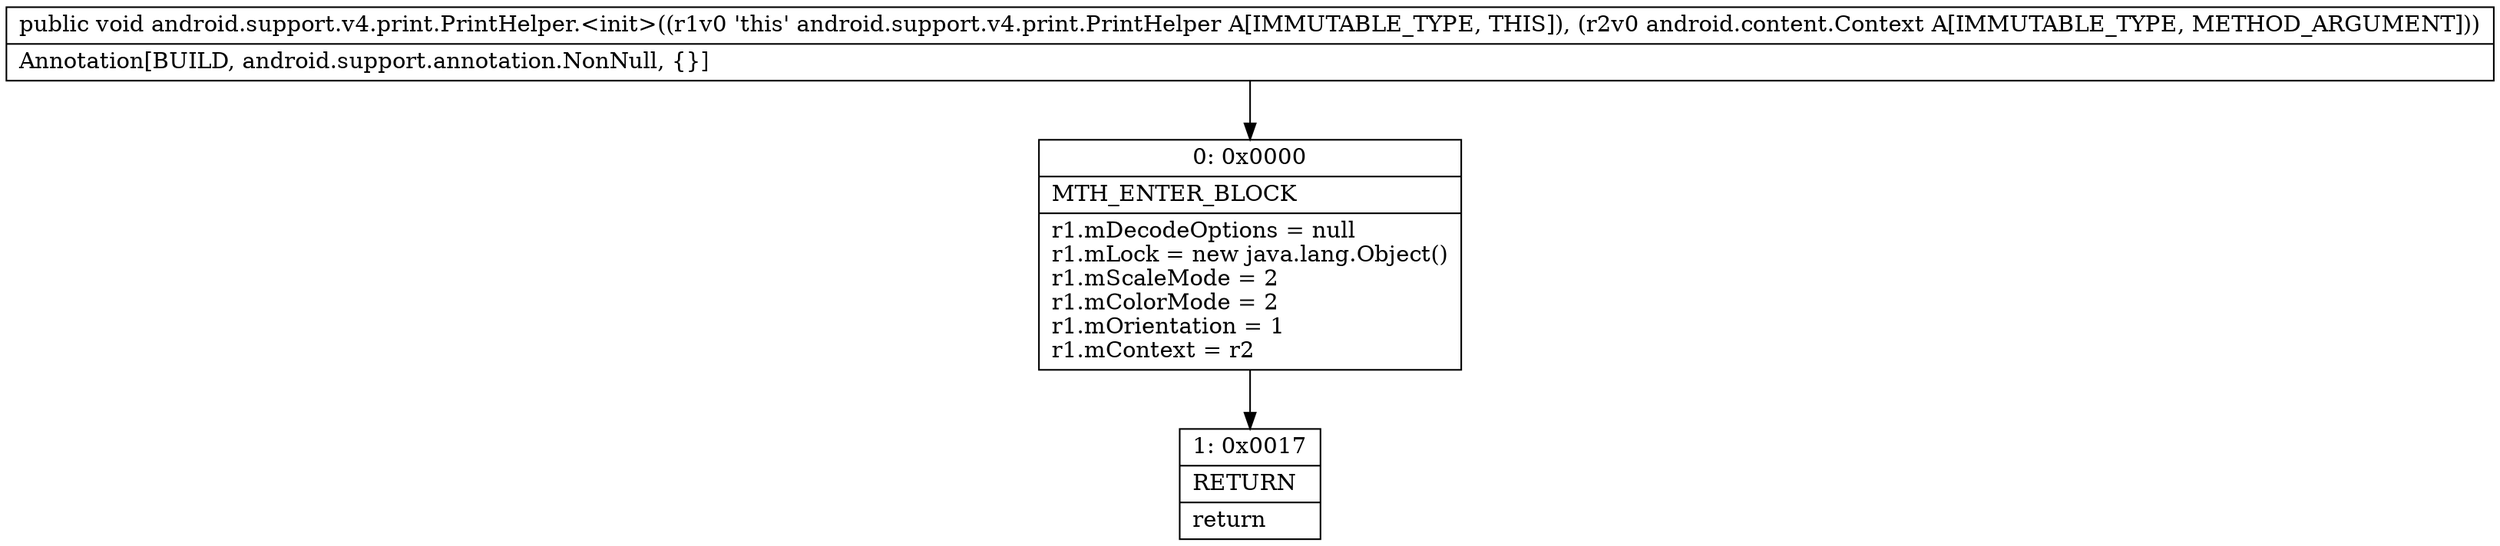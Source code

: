 digraph "CFG forandroid.support.v4.print.PrintHelper.\<init\>(Landroid\/content\/Context;)V" {
Node_0 [shape=record,label="{0\:\ 0x0000|MTH_ENTER_BLOCK\l|r1.mDecodeOptions = null\lr1.mLock = new java.lang.Object()\lr1.mScaleMode = 2\lr1.mColorMode = 2\lr1.mOrientation = 1\lr1.mContext = r2\l}"];
Node_1 [shape=record,label="{1\:\ 0x0017|RETURN\l|return\l}"];
MethodNode[shape=record,label="{public void android.support.v4.print.PrintHelper.\<init\>((r1v0 'this' android.support.v4.print.PrintHelper A[IMMUTABLE_TYPE, THIS]), (r2v0 android.content.Context A[IMMUTABLE_TYPE, METHOD_ARGUMENT]))  | Annotation[BUILD, android.support.annotation.NonNull, \{\}]\l}"];
MethodNode -> Node_0;
Node_0 -> Node_1;
}

